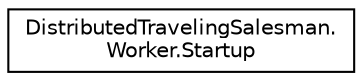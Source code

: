 digraph "Graphical Class Hierarchy"
{
 // INTERACTIVE_SVG=YES
 // LATEX_PDF_SIZE
  edge [fontname="Helvetica",fontsize="10",labelfontname="Helvetica",labelfontsize="10"];
  node [fontname="Helvetica",fontsize="10",shape=record];
  rankdir="LR";
  Node0 [label="DistributedTravelingSalesman.\lWorker.Startup",height=0.2,width=0.4,color="black", fillcolor="white", style="filled",URL="$class_distributed_traveling_salesman_1_1_worker_1_1_startup.html",tooltip=" "];
}
